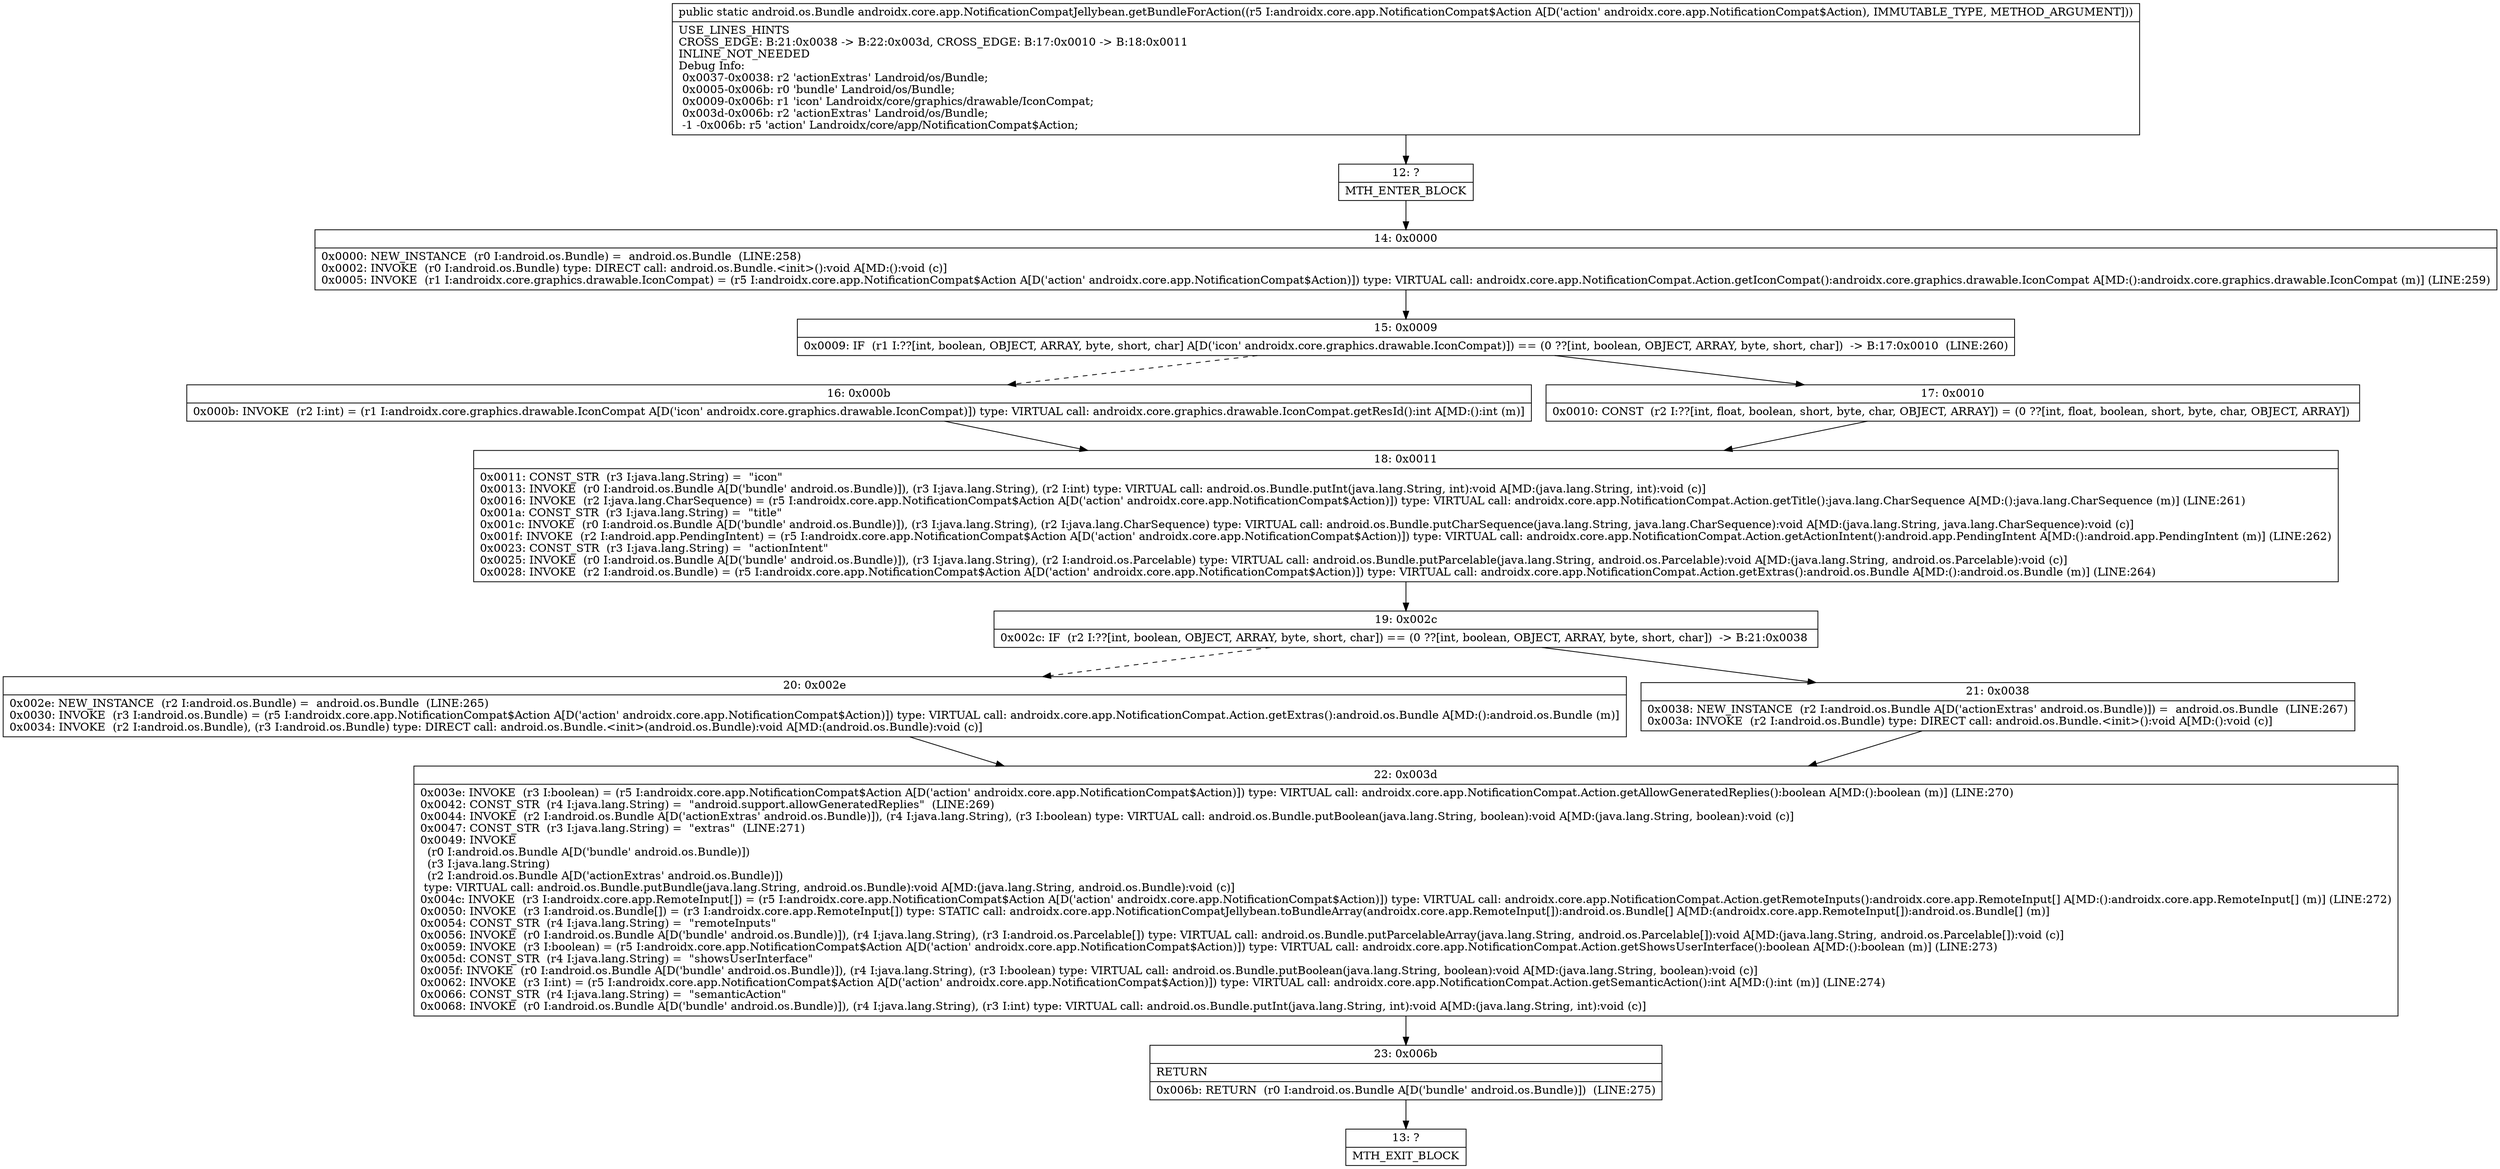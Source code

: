 digraph "CFG forandroidx.core.app.NotificationCompatJellybean.getBundleForAction(Landroidx\/core\/app\/NotificationCompat$Action;)Landroid\/os\/Bundle;" {
Node_12 [shape=record,label="{12\:\ ?|MTH_ENTER_BLOCK\l}"];
Node_14 [shape=record,label="{14\:\ 0x0000|0x0000: NEW_INSTANCE  (r0 I:android.os.Bundle) =  android.os.Bundle  (LINE:258)\l0x0002: INVOKE  (r0 I:android.os.Bundle) type: DIRECT call: android.os.Bundle.\<init\>():void A[MD:():void (c)]\l0x0005: INVOKE  (r1 I:androidx.core.graphics.drawable.IconCompat) = (r5 I:androidx.core.app.NotificationCompat$Action A[D('action' androidx.core.app.NotificationCompat$Action)]) type: VIRTUAL call: androidx.core.app.NotificationCompat.Action.getIconCompat():androidx.core.graphics.drawable.IconCompat A[MD:():androidx.core.graphics.drawable.IconCompat (m)] (LINE:259)\l}"];
Node_15 [shape=record,label="{15\:\ 0x0009|0x0009: IF  (r1 I:??[int, boolean, OBJECT, ARRAY, byte, short, char] A[D('icon' androidx.core.graphics.drawable.IconCompat)]) == (0 ??[int, boolean, OBJECT, ARRAY, byte, short, char])  \-\> B:17:0x0010  (LINE:260)\l}"];
Node_16 [shape=record,label="{16\:\ 0x000b|0x000b: INVOKE  (r2 I:int) = (r1 I:androidx.core.graphics.drawable.IconCompat A[D('icon' androidx.core.graphics.drawable.IconCompat)]) type: VIRTUAL call: androidx.core.graphics.drawable.IconCompat.getResId():int A[MD:():int (m)]\l}"];
Node_18 [shape=record,label="{18\:\ 0x0011|0x0011: CONST_STR  (r3 I:java.lang.String) =  \"icon\" \l0x0013: INVOKE  (r0 I:android.os.Bundle A[D('bundle' android.os.Bundle)]), (r3 I:java.lang.String), (r2 I:int) type: VIRTUAL call: android.os.Bundle.putInt(java.lang.String, int):void A[MD:(java.lang.String, int):void (c)]\l0x0016: INVOKE  (r2 I:java.lang.CharSequence) = (r5 I:androidx.core.app.NotificationCompat$Action A[D('action' androidx.core.app.NotificationCompat$Action)]) type: VIRTUAL call: androidx.core.app.NotificationCompat.Action.getTitle():java.lang.CharSequence A[MD:():java.lang.CharSequence (m)] (LINE:261)\l0x001a: CONST_STR  (r3 I:java.lang.String) =  \"title\" \l0x001c: INVOKE  (r0 I:android.os.Bundle A[D('bundle' android.os.Bundle)]), (r3 I:java.lang.String), (r2 I:java.lang.CharSequence) type: VIRTUAL call: android.os.Bundle.putCharSequence(java.lang.String, java.lang.CharSequence):void A[MD:(java.lang.String, java.lang.CharSequence):void (c)]\l0x001f: INVOKE  (r2 I:android.app.PendingIntent) = (r5 I:androidx.core.app.NotificationCompat$Action A[D('action' androidx.core.app.NotificationCompat$Action)]) type: VIRTUAL call: androidx.core.app.NotificationCompat.Action.getActionIntent():android.app.PendingIntent A[MD:():android.app.PendingIntent (m)] (LINE:262)\l0x0023: CONST_STR  (r3 I:java.lang.String) =  \"actionIntent\" \l0x0025: INVOKE  (r0 I:android.os.Bundle A[D('bundle' android.os.Bundle)]), (r3 I:java.lang.String), (r2 I:android.os.Parcelable) type: VIRTUAL call: android.os.Bundle.putParcelable(java.lang.String, android.os.Parcelable):void A[MD:(java.lang.String, android.os.Parcelable):void (c)]\l0x0028: INVOKE  (r2 I:android.os.Bundle) = (r5 I:androidx.core.app.NotificationCompat$Action A[D('action' androidx.core.app.NotificationCompat$Action)]) type: VIRTUAL call: androidx.core.app.NotificationCompat.Action.getExtras():android.os.Bundle A[MD:():android.os.Bundle (m)] (LINE:264)\l}"];
Node_19 [shape=record,label="{19\:\ 0x002c|0x002c: IF  (r2 I:??[int, boolean, OBJECT, ARRAY, byte, short, char]) == (0 ??[int, boolean, OBJECT, ARRAY, byte, short, char])  \-\> B:21:0x0038 \l}"];
Node_20 [shape=record,label="{20\:\ 0x002e|0x002e: NEW_INSTANCE  (r2 I:android.os.Bundle) =  android.os.Bundle  (LINE:265)\l0x0030: INVOKE  (r3 I:android.os.Bundle) = (r5 I:androidx.core.app.NotificationCompat$Action A[D('action' androidx.core.app.NotificationCompat$Action)]) type: VIRTUAL call: androidx.core.app.NotificationCompat.Action.getExtras():android.os.Bundle A[MD:():android.os.Bundle (m)]\l0x0034: INVOKE  (r2 I:android.os.Bundle), (r3 I:android.os.Bundle) type: DIRECT call: android.os.Bundle.\<init\>(android.os.Bundle):void A[MD:(android.os.Bundle):void (c)]\l}"];
Node_22 [shape=record,label="{22\:\ 0x003d|0x003e: INVOKE  (r3 I:boolean) = (r5 I:androidx.core.app.NotificationCompat$Action A[D('action' androidx.core.app.NotificationCompat$Action)]) type: VIRTUAL call: androidx.core.app.NotificationCompat.Action.getAllowGeneratedReplies():boolean A[MD:():boolean (m)] (LINE:270)\l0x0042: CONST_STR  (r4 I:java.lang.String) =  \"android.support.allowGeneratedReplies\"  (LINE:269)\l0x0044: INVOKE  (r2 I:android.os.Bundle A[D('actionExtras' android.os.Bundle)]), (r4 I:java.lang.String), (r3 I:boolean) type: VIRTUAL call: android.os.Bundle.putBoolean(java.lang.String, boolean):void A[MD:(java.lang.String, boolean):void (c)]\l0x0047: CONST_STR  (r3 I:java.lang.String) =  \"extras\"  (LINE:271)\l0x0049: INVOKE  \l  (r0 I:android.os.Bundle A[D('bundle' android.os.Bundle)])\l  (r3 I:java.lang.String)\l  (r2 I:android.os.Bundle A[D('actionExtras' android.os.Bundle)])\l type: VIRTUAL call: android.os.Bundle.putBundle(java.lang.String, android.os.Bundle):void A[MD:(java.lang.String, android.os.Bundle):void (c)]\l0x004c: INVOKE  (r3 I:androidx.core.app.RemoteInput[]) = (r5 I:androidx.core.app.NotificationCompat$Action A[D('action' androidx.core.app.NotificationCompat$Action)]) type: VIRTUAL call: androidx.core.app.NotificationCompat.Action.getRemoteInputs():androidx.core.app.RemoteInput[] A[MD:():androidx.core.app.RemoteInput[] (m)] (LINE:272)\l0x0050: INVOKE  (r3 I:android.os.Bundle[]) = (r3 I:androidx.core.app.RemoteInput[]) type: STATIC call: androidx.core.app.NotificationCompatJellybean.toBundleArray(androidx.core.app.RemoteInput[]):android.os.Bundle[] A[MD:(androidx.core.app.RemoteInput[]):android.os.Bundle[] (m)]\l0x0054: CONST_STR  (r4 I:java.lang.String) =  \"remoteInputs\" \l0x0056: INVOKE  (r0 I:android.os.Bundle A[D('bundle' android.os.Bundle)]), (r4 I:java.lang.String), (r3 I:android.os.Parcelable[]) type: VIRTUAL call: android.os.Bundle.putParcelableArray(java.lang.String, android.os.Parcelable[]):void A[MD:(java.lang.String, android.os.Parcelable[]):void (c)]\l0x0059: INVOKE  (r3 I:boolean) = (r5 I:androidx.core.app.NotificationCompat$Action A[D('action' androidx.core.app.NotificationCompat$Action)]) type: VIRTUAL call: androidx.core.app.NotificationCompat.Action.getShowsUserInterface():boolean A[MD:():boolean (m)] (LINE:273)\l0x005d: CONST_STR  (r4 I:java.lang.String) =  \"showsUserInterface\" \l0x005f: INVOKE  (r0 I:android.os.Bundle A[D('bundle' android.os.Bundle)]), (r4 I:java.lang.String), (r3 I:boolean) type: VIRTUAL call: android.os.Bundle.putBoolean(java.lang.String, boolean):void A[MD:(java.lang.String, boolean):void (c)]\l0x0062: INVOKE  (r3 I:int) = (r5 I:androidx.core.app.NotificationCompat$Action A[D('action' androidx.core.app.NotificationCompat$Action)]) type: VIRTUAL call: androidx.core.app.NotificationCompat.Action.getSemanticAction():int A[MD:():int (m)] (LINE:274)\l0x0066: CONST_STR  (r4 I:java.lang.String) =  \"semanticAction\" \l0x0068: INVOKE  (r0 I:android.os.Bundle A[D('bundle' android.os.Bundle)]), (r4 I:java.lang.String), (r3 I:int) type: VIRTUAL call: android.os.Bundle.putInt(java.lang.String, int):void A[MD:(java.lang.String, int):void (c)]\l}"];
Node_23 [shape=record,label="{23\:\ 0x006b|RETURN\l|0x006b: RETURN  (r0 I:android.os.Bundle A[D('bundle' android.os.Bundle)])  (LINE:275)\l}"];
Node_13 [shape=record,label="{13\:\ ?|MTH_EXIT_BLOCK\l}"];
Node_21 [shape=record,label="{21\:\ 0x0038|0x0038: NEW_INSTANCE  (r2 I:android.os.Bundle A[D('actionExtras' android.os.Bundle)]) =  android.os.Bundle  (LINE:267)\l0x003a: INVOKE  (r2 I:android.os.Bundle) type: DIRECT call: android.os.Bundle.\<init\>():void A[MD:():void (c)]\l}"];
Node_17 [shape=record,label="{17\:\ 0x0010|0x0010: CONST  (r2 I:??[int, float, boolean, short, byte, char, OBJECT, ARRAY]) = (0 ??[int, float, boolean, short, byte, char, OBJECT, ARRAY]) \l}"];
MethodNode[shape=record,label="{public static android.os.Bundle androidx.core.app.NotificationCompatJellybean.getBundleForAction((r5 I:androidx.core.app.NotificationCompat$Action A[D('action' androidx.core.app.NotificationCompat$Action), IMMUTABLE_TYPE, METHOD_ARGUMENT]))  | USE_LINES_HINTS\lCROSS_EDGE: B:21:0x0038 \-\> B:22:0x003d, CROSS_EDGE: B:17:0x0010 \-\> B:18:0x0011\lINLINE_NOT_NEEDED\lDebug Info:\l  0x0037\-0x0038: r2 'actionExtras' Landroid\/os\/Bundle;\l  0x0005\-0x006b: r0 'bundle' Landroid\/os\/Bundle;\l  0x0009\-0x006b: r1 'icon' Landroidx\/core\/graphics\/drawable\/IconCompat;\l  0x003d\-0x006b: r2 'actionExtras' Landroid\/os\/Bundle;\l  \-1 \-0x006b: r5 'action' Landroidx\/core\/app\/NotificationCompat$Action;\l}"];
MethodNode -> Node_12;Node_12 -> Node_14;
Node_14 -> Node_15;
Node_15 -> Node_16[style=dashed];
Node_15 -> Node_17;
Node_16 -> Node_18;
Node_18 -> Node_19;
Node_19 -> Node_20[style=dashed];
Node_19 -> Node_21;
Node_20 -> Node_22;
Node_22 -> Node_23;
Node_23 -> Node_13;
Node_21 -> Node_22;
Node_17 -> Node_18;
}

